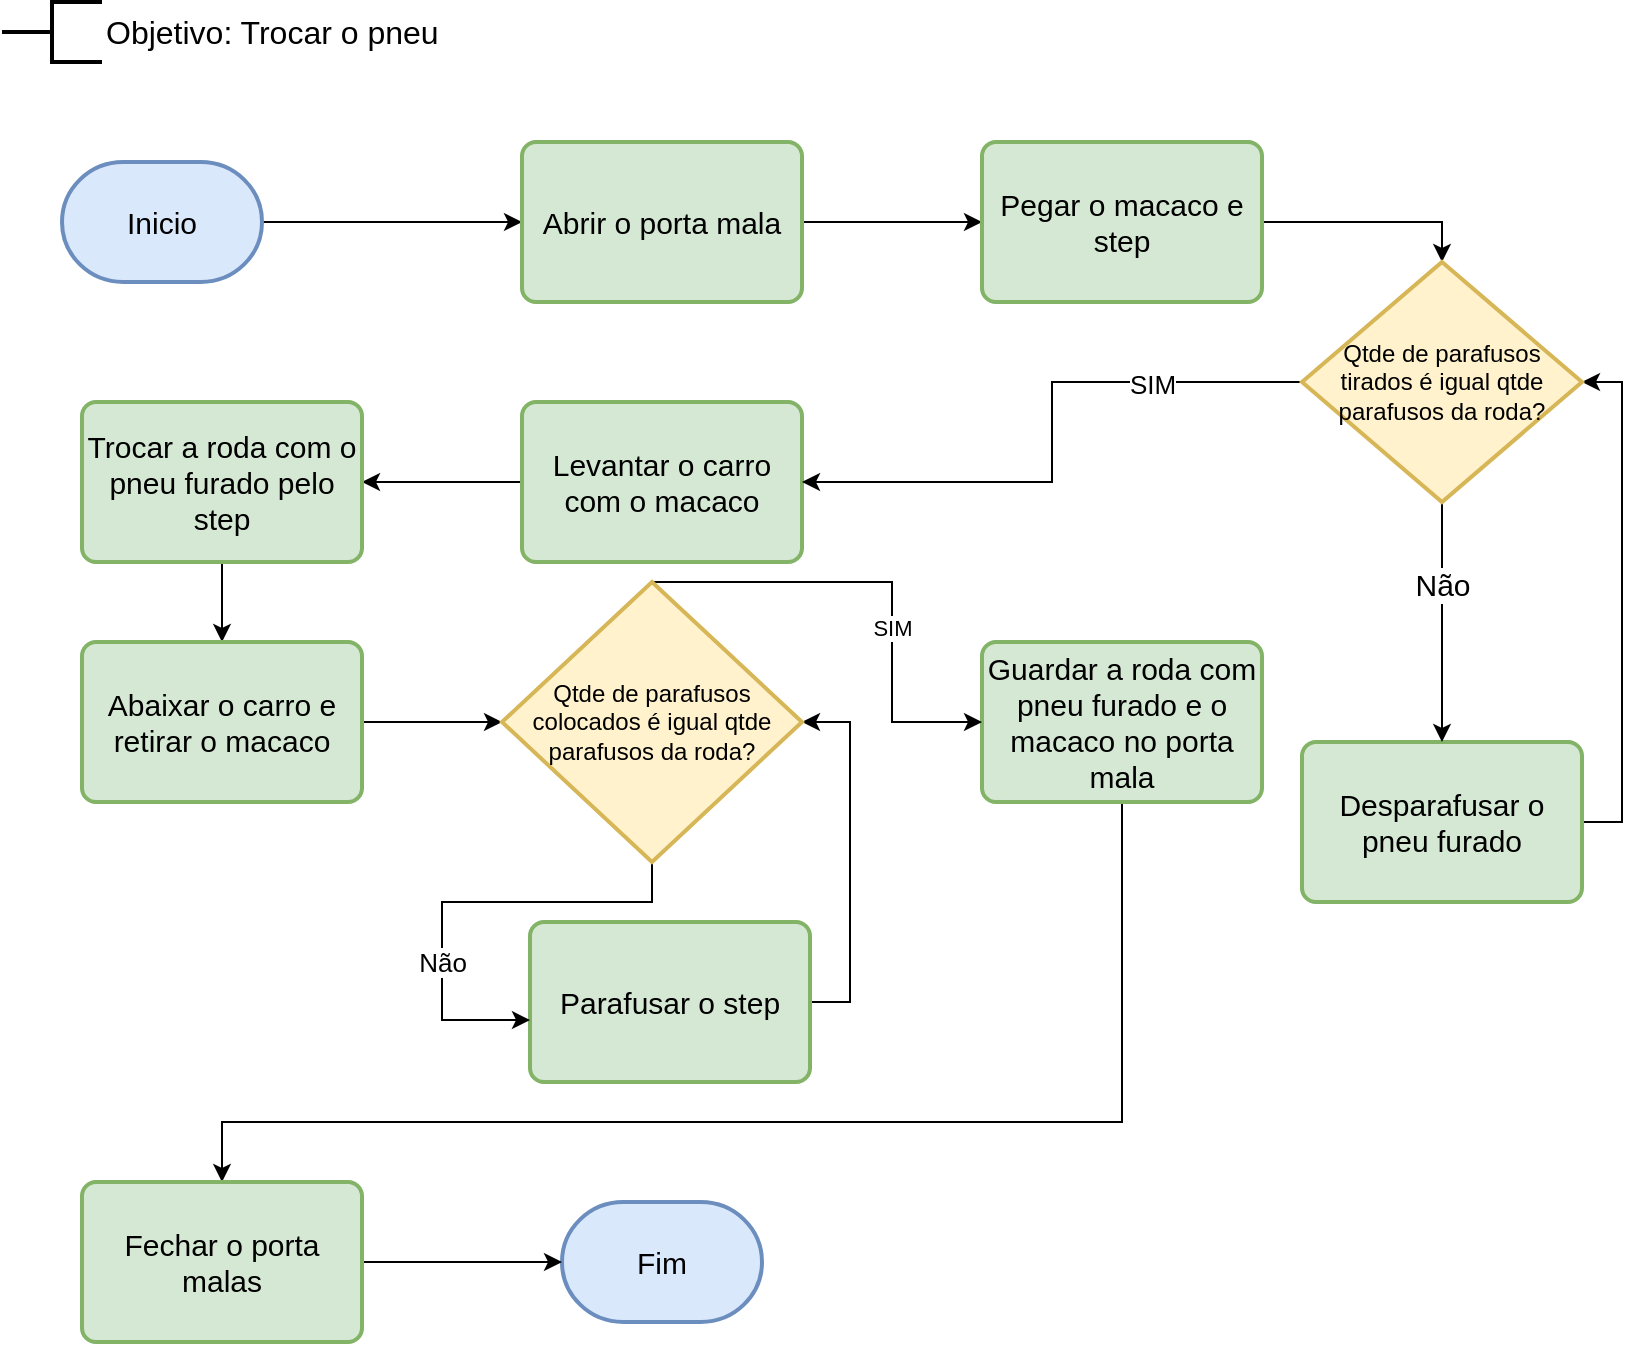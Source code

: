<mxfile version="14.6.9" type="google"><diagram id="XNfZ9FETzHQ5JyLGDK4I" name="Page-1"><mxGraphModel dx="868" dy="450" grid="1" gridSize="10" guides="1" tooltips="1" connect="1" arrows="1" fold="1" page="1" pageScale="1" pageWidth="827" pageHeight="1169" math="0" shadow="0"><root><mxCell id="0"/><mxCell id="1" parent="0"/><mxCell id="xMdBnVCvjUwrQmB-EE40-1" value="&lt;font style=&quot;font-size: 16px&quot;&gt;Objetivo: Trocar o pneu&lt;/font&gt;" style="strokeWidth=2;html=1;shape=mxgraph.flowchart.annotation_2;align=left;labelPosition=right;pointerEvents=1;" parent="1" vertex="1"><mxGeometry x="10" y="10" width="50" height="30" as="geometry"/></mxCell><mxCell id="xMdBnVCvjUwrQmB-EE40-10" style="edgeStyle=orthogonalEdgeStyle;rounded=0;orthogonalLoop=1;jettySize=auto;html=1;exitX=1;exitY=0.5;exitDx=0;exitDy=0;exitPerimeter=0;entryX=0;entryY=0.5;entryDx=0;entryDy=0;" parent="1" source="xMdBnVCvjUwrQmB-EE40-4" target="xMdBnVCvjUwrQmB-EE40-6" edge="1"><mxGeometry relative="1" as="geometry"/></mxCell><mxCell id="xMdBnVCvjUwrQmB-EE40-4" value="&lt;font style=&quot;font-size: 15px&quot;&gt;Inicio&lt;/font&gt;" style="strokeWidth=2;html=1;shape=mxgraph.flowchart.terminator;whiteSpace=wrap;fillColor=#dae8fc;strokeColor=#6c8ebf;" parent="1" vertex="1"><mxGeometry x="40" y="90" width="100" height="60" as="geometry"/></mxCell><mxCell id="xMdBnVCvjUwrQmB-EE40-5" value="&lt;font style=&quot;font-size: 15px&quot;&gt;Fim&lt;/font&gt;" style="strokeWidth=2;html=1;shape=mxgraph.flowchart.terminator;whiteSpace=wrap;fillColor=#dae8fc;strokeColor=#6c8ebf;" parent="1" vertex="1"><mxGeometry x="290" y="610" width="100" height="60" as="geometry"/></mxCell><mxCell id="xMdBnVCvjUwrQmB-EE40-11" style="edgeStyle=orthogonalEdgeStyle;rounded=0;orthogonalLoop=1;jettySize=auto;html=1;exitX=1;exitY=0.5;exitDx=0;exitDy=0;entryX=0;entryY=0.5;entryDx=0;entryDy=0;" parent="1" source="xMdBnVCvjUwrQmB-EE40-6" target="xMdBnVCvjUwrQmB-EE40-7" edge="1"><mxGeometry relative="1" as="geometry"/></mxCell><mxCell id="xMdBnVCvjUwrQmB-EE40-6" value="&lt;font style=&quot;font-size: 15px&quot;&gt;Abrir o porta mala&lt;/font&gt;" style="rounded=1;whiteSpace=wrap;html=1;absoluteArcSize=1;arcSize=14;strokeWidth=2;fillColor=#d5e8d4;strokeColor=#82b366;" parent="1" vertex="1"><mxGeometry x="270" y="80" width="140" height="80" as="geometry"/></mxCell><mxCell id="CQN7-skhxdVospoHlZvf-2" style="edgeStyle=orthogonalEdgeStyle;rounded=0;orthogonalLoop=1;jettySize=auto;html=1;exitX=1;exitY=0.5;exitDx=0;exitDy=0;entryX=0.5;entryY=0;entryDx=0;entryDy=0;entryPerimeter=0;" edge="1" parent="1"><mxGeometry relative="1" as="geometry"><mxPoint x="630" y="130" as="sourcePoint"/><mxPoint x="730" y="140" as="targetPoint"/><Array as="points"><mxPoint x="630" y="120"/><mxPoint x="730" y="120"/></Array></mxGeometry></mxCell><mxCell id="xMdBnVCvjUwrQmB-EE40-7" value="&lt;font style=&quot;font-size: 15px&quot;&gt;Pegar o macaco e step&lt;/font&gt;" style="rounded=1;whiteSpace=wrap;html=1;absoluteArcSize=1;arcSize=14;strokeWidth=2;fillColor=#d5e8d4;strokeColor=#82b366;" parent="1" vertex="1"><mxGeometry x="500" y="80" width="140" height="80" as="geometry"/></mxCell><mxCell id="CQN7-skhxdVospoHlZvf-6" style="edgeStyle=orthogonalEdgeStyle;rounded=0;orthogonalLoop=1;jettySize=auto;html=1;exitX=1;exitY=0.5;exitDx=0;exitDy=0;entryX=1;entryY=0.5;entryDx=0;entryDy=0;entryPerimeter=0;" edge="1" parent="1" source="xMdBnVCvjUwrQmB-EE40-8" target="CQN7-skhxdVospoHlZvf-1"><mxGeometry relative="1" as="geometry"/></mxCell><mxCell id="xMdBnVCvjUwrQmB-EE40-8" value="&lt;font style=&quot;font-size: 15px&quot;&gt;Desparafusar o pneu furado&lt;/font&gt;" style="rounded=1;whiteSpace=wrap;html=1;absoluteArcSize=1;arcSize=14;strokeWidth=2;fillColor=#d5e8d4;strokeColor=#82b366;" parent="1" vertex="1"><mxGeometry x="660" y="380" width="140" height="80" as="geometry"/></mxCell><mxCell id="xMdBnVCvjUwrQmB-EE40-20" style="edgeStyle=orthogonalEdgeStyle;rounded=0;orthogonalLoop=1;jettySize=auto;html=1;exitX=0;exitY=0.5;exitDx=0;exitDy=0;entryX=1;entryY=0.5;entryDx=0;entryDy=0;" parent="1" source="xMdBnVCvjUwrQmB-EE40-9" target="xMdBnVCvjUwrQmB-EE40-16" edge="1"><mxGeometry relative="1" as="geometry"/></mxCell><mxCell id="xMdBnVCvjUwrQmB-EE40-9" value="&lt;font style=&quot;font-size: 15px&quot;&gt;Levantar o carro com o macaco&lt;/font&gt;" style="rounded=1;whiteSpace=wrap;html=1;absoluteArcSize=1;arcSize=14;strokeWidth=2;fillColor=#d5e8d4;strokeColor=#82b366;" parent="1" vertex="1"><mxGeometry x="270" y="210" width="140" height="80" as="geometry"/></mxCell><mxCell id="xMdBnVCvjUwrQmB-EE40-21" style="edgeStyle=orthogonalEdgeStyle;rounded=0;orthogonalLoop=1;jettySize=auto;html=1;exitX=0.5;exitY=1;exitDx=0;exitDy=0;entryX=0.5;entryY=0;entryDx=0;entryDy=0;" parent="1" source="xMdBnVCvjUwrQmB-EE40-16" target="xMdBnVCvjUwrQmB-EE40-17" edge="1"><mxGeometry relative="1" as="geometry"/></mxCell><mxCell id="xMdBnVCvjUwrQmB-EE40-16" value="&lt;font style=&quot;font-size: 15px&quot;&gt;Trocar a roda com o pneu furado pelo step&lt;/font&gt;" style="rounded=1;whiteSpace=wrap;html=1;absoluteArcSize=1;arcSize=14;strokeWidth=2;fillColor=#d5e8d4;strokeColor=#82b366;" parent="1" vertex="1"><mxGeometry x="50" y="210" width="140" height="80" as="geometry"/></mxCell><mxCell id="CQN7-skhxdVospoHlZvf-10" style="edgeStyle=orthogonalEdgeStyle;rounded=0;orthogonalLoop=1;jettySize=auto;html=1;exitX=1;exitY=0.5;exitDx=0;exitDy=0;entryX=0;entryY=0.5;entryDx=0;entryDy=0;entryPerimeter=0;" edge="1" parent="1" source="xMdBnVCvjUwrQmB-EE40-17" target="CQN7-skhxdVospoHlZvf-9"><mxGeometry relative="1" as="geometry"/></mxCell><mxCell id="xMdBnVCvjUwrQmB-EE40-17" value="&lt;font style=&quot;font-size: 15px&quot;&gt;Abaixar o carro e retirar o macaco&lt;/font&gt;" style="rounded=1;whiteSpace=wrap;html=1;absoluteArcSize=1;arcSize=14;strokeWidth=2;fillColor=#d5e8d4;strokeColor=#82b366;" parent="1" vertex="1"><mxGeometry x="50" y="330" width="140" height="80" as="geometry"/></mxCell><mxCell id="CQN7-skhxdVospoHlZvf-24" style="edgeStyle=orthogonalEdgeStyle;rounded=0;orthogonalLoop=1;jettySize=auto;html=1;exitX=1;exitY=0.5;exitDx=0;exitDy=0;entryX=1;entryY=0.5;entryDx=0;entryDy=0;entryPerimeter=0;" edge="1" parent="1" source="xMdBnVCvjUwrQmB-EE40-18" target="CQN7-skhxdVospoHlZvf-9"><mxGeometry relative="1" as="geometry"/></mxCell><mxCell id="xMdBnVCvjUwrQmB-EE40-18" value="&lt;font style=&quot;font-size: 15px&quot;&gt;Parafusar o step&lt;/font&gt;" style="rounded=1;whiteSpace=wrap;html=1;absoluteArcSize=1;arcSize=14;strokeWidth=2;fillColor=#d5e8d4;strokeColor=#82b366;" parent="1" vertex="1"><mxGeometry x="274" y="470" width="140" height="80" as="geometry"/></mxCell><mxCell id="xMdBnVCvjUwrQmB-EE40-26" style="edgeStyle=orthogonalEdgeStyle;rounded=0;orthogonalLoop=1;jettySize=auto;html=1;exitX=0.5;exitY=1;exitDx=0;exitDy=0;entryX=0.5;entryY=0;entryDx=0;entryDy=0;" parent="1" source="xMdBnVCvjUwrQmB-EE40-19" target="xMdBnVCvjUwrQmB-EE40-25" edge="1"><mxGeometry relative="1" as="geometry"><Array as="points"><mxPoint x="570" y="570"/><mxPoint x="120" y="570"/></Array></mxGeometry></mxCell><mxCell id="xMdBnVCvjUwrQmB-EE40-19" value="&lt;font style=&quot;font-size: 15px&quot;&gt;Guardar a roda com pneu furado e o macaco no porta mala&lt;/font&gt;" style="rounded=1;whiteSpace=wrap;html=1;absoluteArcSize=1;arcSize=14;strokeWidth=2;fillColor=#d5e8d4;strokeColor=#82b366;" parent="1" vertex="1"><mxGeometry x="500" y="330" width="140" height="80" as="geometry"/></mxCell><mxCell id="xMdBnVCvjUwrQmB-EE40-27" style="edgeStyle=orthogonalEdgeStyle;rounded=0;orthogonalLoop=1;jettySize=auto;html=1;exitX=1;exitY=0.5;exitDx=0;exitDy=0;entryX=0;entryY=0.5;entryDx=0;entryDy=0;entryPerimeter=0;" parent="1" source="xMdBnVCvjUwrQmB-EE40-25" target="xMdBnVCvjUwrQmB-EE40-5" edge="1"><mxGeometry relative="1" as="geometry"/></mxCell><mxCell id="xMdBnVCvjUwrQmB-EE40-25" value="&lt;font style=&quot;font-size: 15px&quot;&gt;Fechar o porta malas&lt;/font&gt;" style="rounded=1;whiteSpace=wrap;html=1;absoluteArcSize=1;arcSize=14;strokeWidth=2;fillColor=#d5e8d4;strokeColor=#82b366;" parent="1" vertex="1"><mxGeometry x="50" y="600" width="140" height="80" as="geometry"/></mxCell><mxCell id="CQN7-skhxdVospoHlZvf-4" style="edgeStyle=orthogonalEdgeStyle;rounded=0;orthogonalLoop=1;jettySize=auto;html=1;exitX=0.5;exitY=1;exitDx=0;exitDy=0;exitPerimeter=0;entryX=0.5;entryY=0;entryDx=0;entryDy=0;" edge="1" parent="1" source="CQN7-skhxdVospoHlZvf-1" target="xMdBnVCvjUwrQmB-EE40-8"><mxGeometry relative="1" as="geometry"/></mxCell><mxCell id="CQN7-skhxdVospoHlZvf-5" value="&lt;font style=&quot;font-size: 15px&quot;&gt;Não&lt;/font&gt;" style="edgeLabel;html=1;align=center;verticalAlign=middle;resizable=0;points=[];" vertex="1" connectable="0" parent="CQN7-skhxdVospoHlZvf-4"><mxGeometry x="-0.317" relative="1" as="geometry"><mxPoint as="offset"/></mxGeometry></mxCell><mxCell id="CQN7-skhxdVospoHlZvf-7" style="edgeStyle=orthogonalEdgeStyle;rounded=0;orthogonalLoop=1;jettySize=auto;html=1;exitX=0;exitY=0.5;exitDx=0;exitDy=0;exitPerimeter=0;entryX=1;entryY=0.5;entryDx=0;entryDy=0;" edge="1" parent="1" source="CQN7-skhxdVospoHlZvf-1" target="xMdBnVCvjUwrQmB-EE40-9"><mxGeometry relative="1" as="geometry"/></mxCell><mxCell id="CQN7-skhxdVospoHlZvf-8" value="&lt;font style=&quot;font-size: 13px&quot;&gt;SIM&lt;/font&gt;" style="edgeLabel;html=1;align=center;verticalAlign=middle;resizable=0;points=[];" vertex="1" connectable="0" parent="CQN7-skhxdVospoHlZvf-7"><mxGeometry x="-0.5" y="1" relative="1" as="geometry"><mxPoint as="offset"/></mxGeometry></mxCell><mxCell id="CQN7-skhxdVospoHlZvf-1" value="Qtde de parafusos tirados é igual qtde parafusos da roda?" style="strokeWidth=2;html=1;shape=mxgraph.flowchart.decision;whiteSpace=wrap;fillColor=#fff2cc;strokeColor=#d6b656;" vertex="1" parent="1"><mxGeometry x="660" y="140" width="140" height="120" as="geometry"/></mxCell><mxCell id="CQN7-skhxdVospoHlZvf-12" style="edgeStyle=orthogonalEdgeStyle;rounded=0;orthogonalLoop=1;jettySize=auto;html=1;exitX=0.5;exitY=1;exitDx=0;exitDy=0;exitPerimeter=0;entryX=0;entryY=0.613;entryDx=0;entryDy=0;entryPerimeter=0;" edge="1" parent="1" source="CQN7-skhxdVospoHlZvf-9" target="xMdBnVCvjUwrQmB-EE40-18"><mxGeometry relative="1" as="geometry"><Array as="points"><mxPoint x="335" y="460"/><mxPoint x="230" y="460"/><mxPoint x="230" y="519"/></Array></mxGeometry></mxCell><mxCell id="CQN7-skhxdVospoHlZvf-13" value="&lt;font style=&quot;font-size: 13px&quot;&gt;Não&lt;/font&gt;" style="edgeLabel;html=1;align=center;verticalAlign=middle;resizable=0;points=[];" vertex="1" connectable="0" parent="CQN7-skhxdVospoHlZvf-12"><mxGeometry x="-0.193" y="4" relative="1" as="geometry"><mxPoint x="-33" y="26" as="offset"/></mxGeometry></mxCell><mxCell id="CQN7-skhxdVospoHlZvf-21" style="edgeStyle=orthogonalEdgeStyle;rounded=0;orthogonalLoop=1;jettySize=auto;html=1;exitX=0.5;exitY=0;exitDx=0;exitDy=0;exitPerimeter=0;entryX=0;entryY=0.5;entryDx=0;entryDy=0;" edge="1" parent="1" source="CQN7-skhxdVospoHlZvf-9" target="xMdBnVCvjUwrQmB-EE40-19"><mxGeometry relative="1" as="geometry"><Array as="points"><mxPoint x="455" y="300"/><mxPoint x="455" y="370"/></Array></mxGeometry></mxCell><mxCell id="CQN7-skhxdVospoHlZvf-22" value="SIM" style="edgeLabel;html=1;align=center;verticalAlign=middle;resizable=0;points=[];" vertex="1" connectable="0" parent="CQN7-skhxdVospoHlZvf-21"><mxGeometry x="0.217" relative="1" as="geometry"><mxPoint as="offset"/></mxGeometry></mxCell><mxCell id="CQN7-skhxdVospoHlZvf-9" value="Qtde de parafusos colocados é igual qtde parafusos da roda?" style="strokeWidth=2;html=1;shape=mxgraph.flowchart.decision;whiteSpace=wrap;fillColor=#fff2cc;strokeColor=#d6b656;" vertex="1" parent="1"><mxGeometry x="260" y="300" width="150" height="140" as="geometry"/></mxCell></root></mxGraphModel></diagram></mxfile>